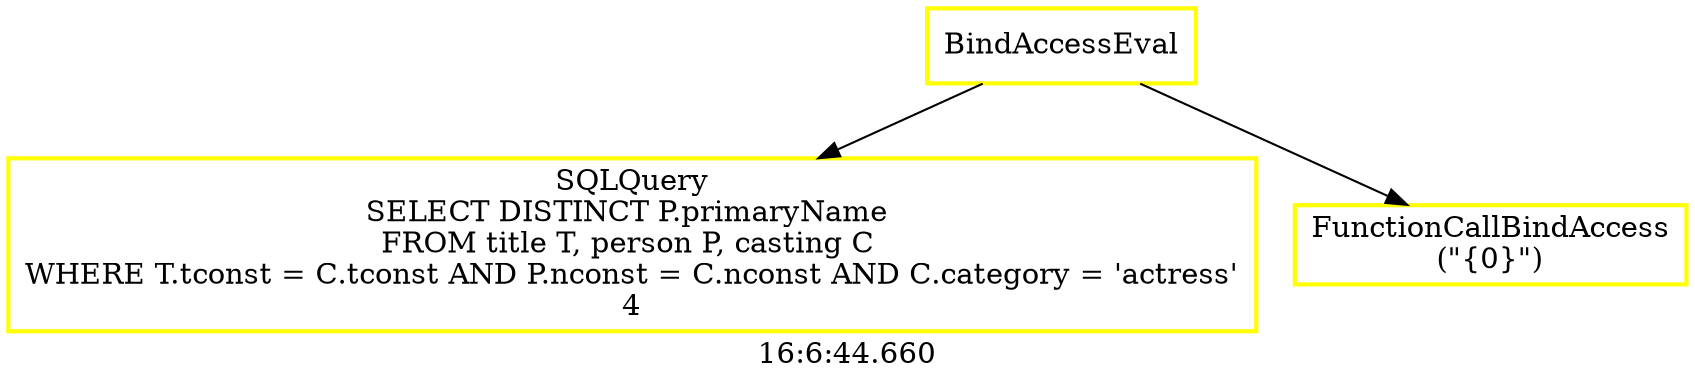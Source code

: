 digraph  g{ graph[label = "16:6:44.660"]
node [shape=rectangle, color=black, fontcolor=black, style=bold] edge [color=black] 0 [label="BindAccessEval", color = yellow] ; 
1 [label="SQLQuery
SELECT DISTINCT P.primaryName 
FROM title T, person P, casting C 
WHERE T.tconst = C.tconst AND P.nconst = C.nconst AND C.category = 'actress'
4", color = yellow] ; 
0 -> 1 ; 
2 [label="FunctionCallBindAccess
(\"{0}\")", color = yellow] ; 
0 -> 2 ; 
}

